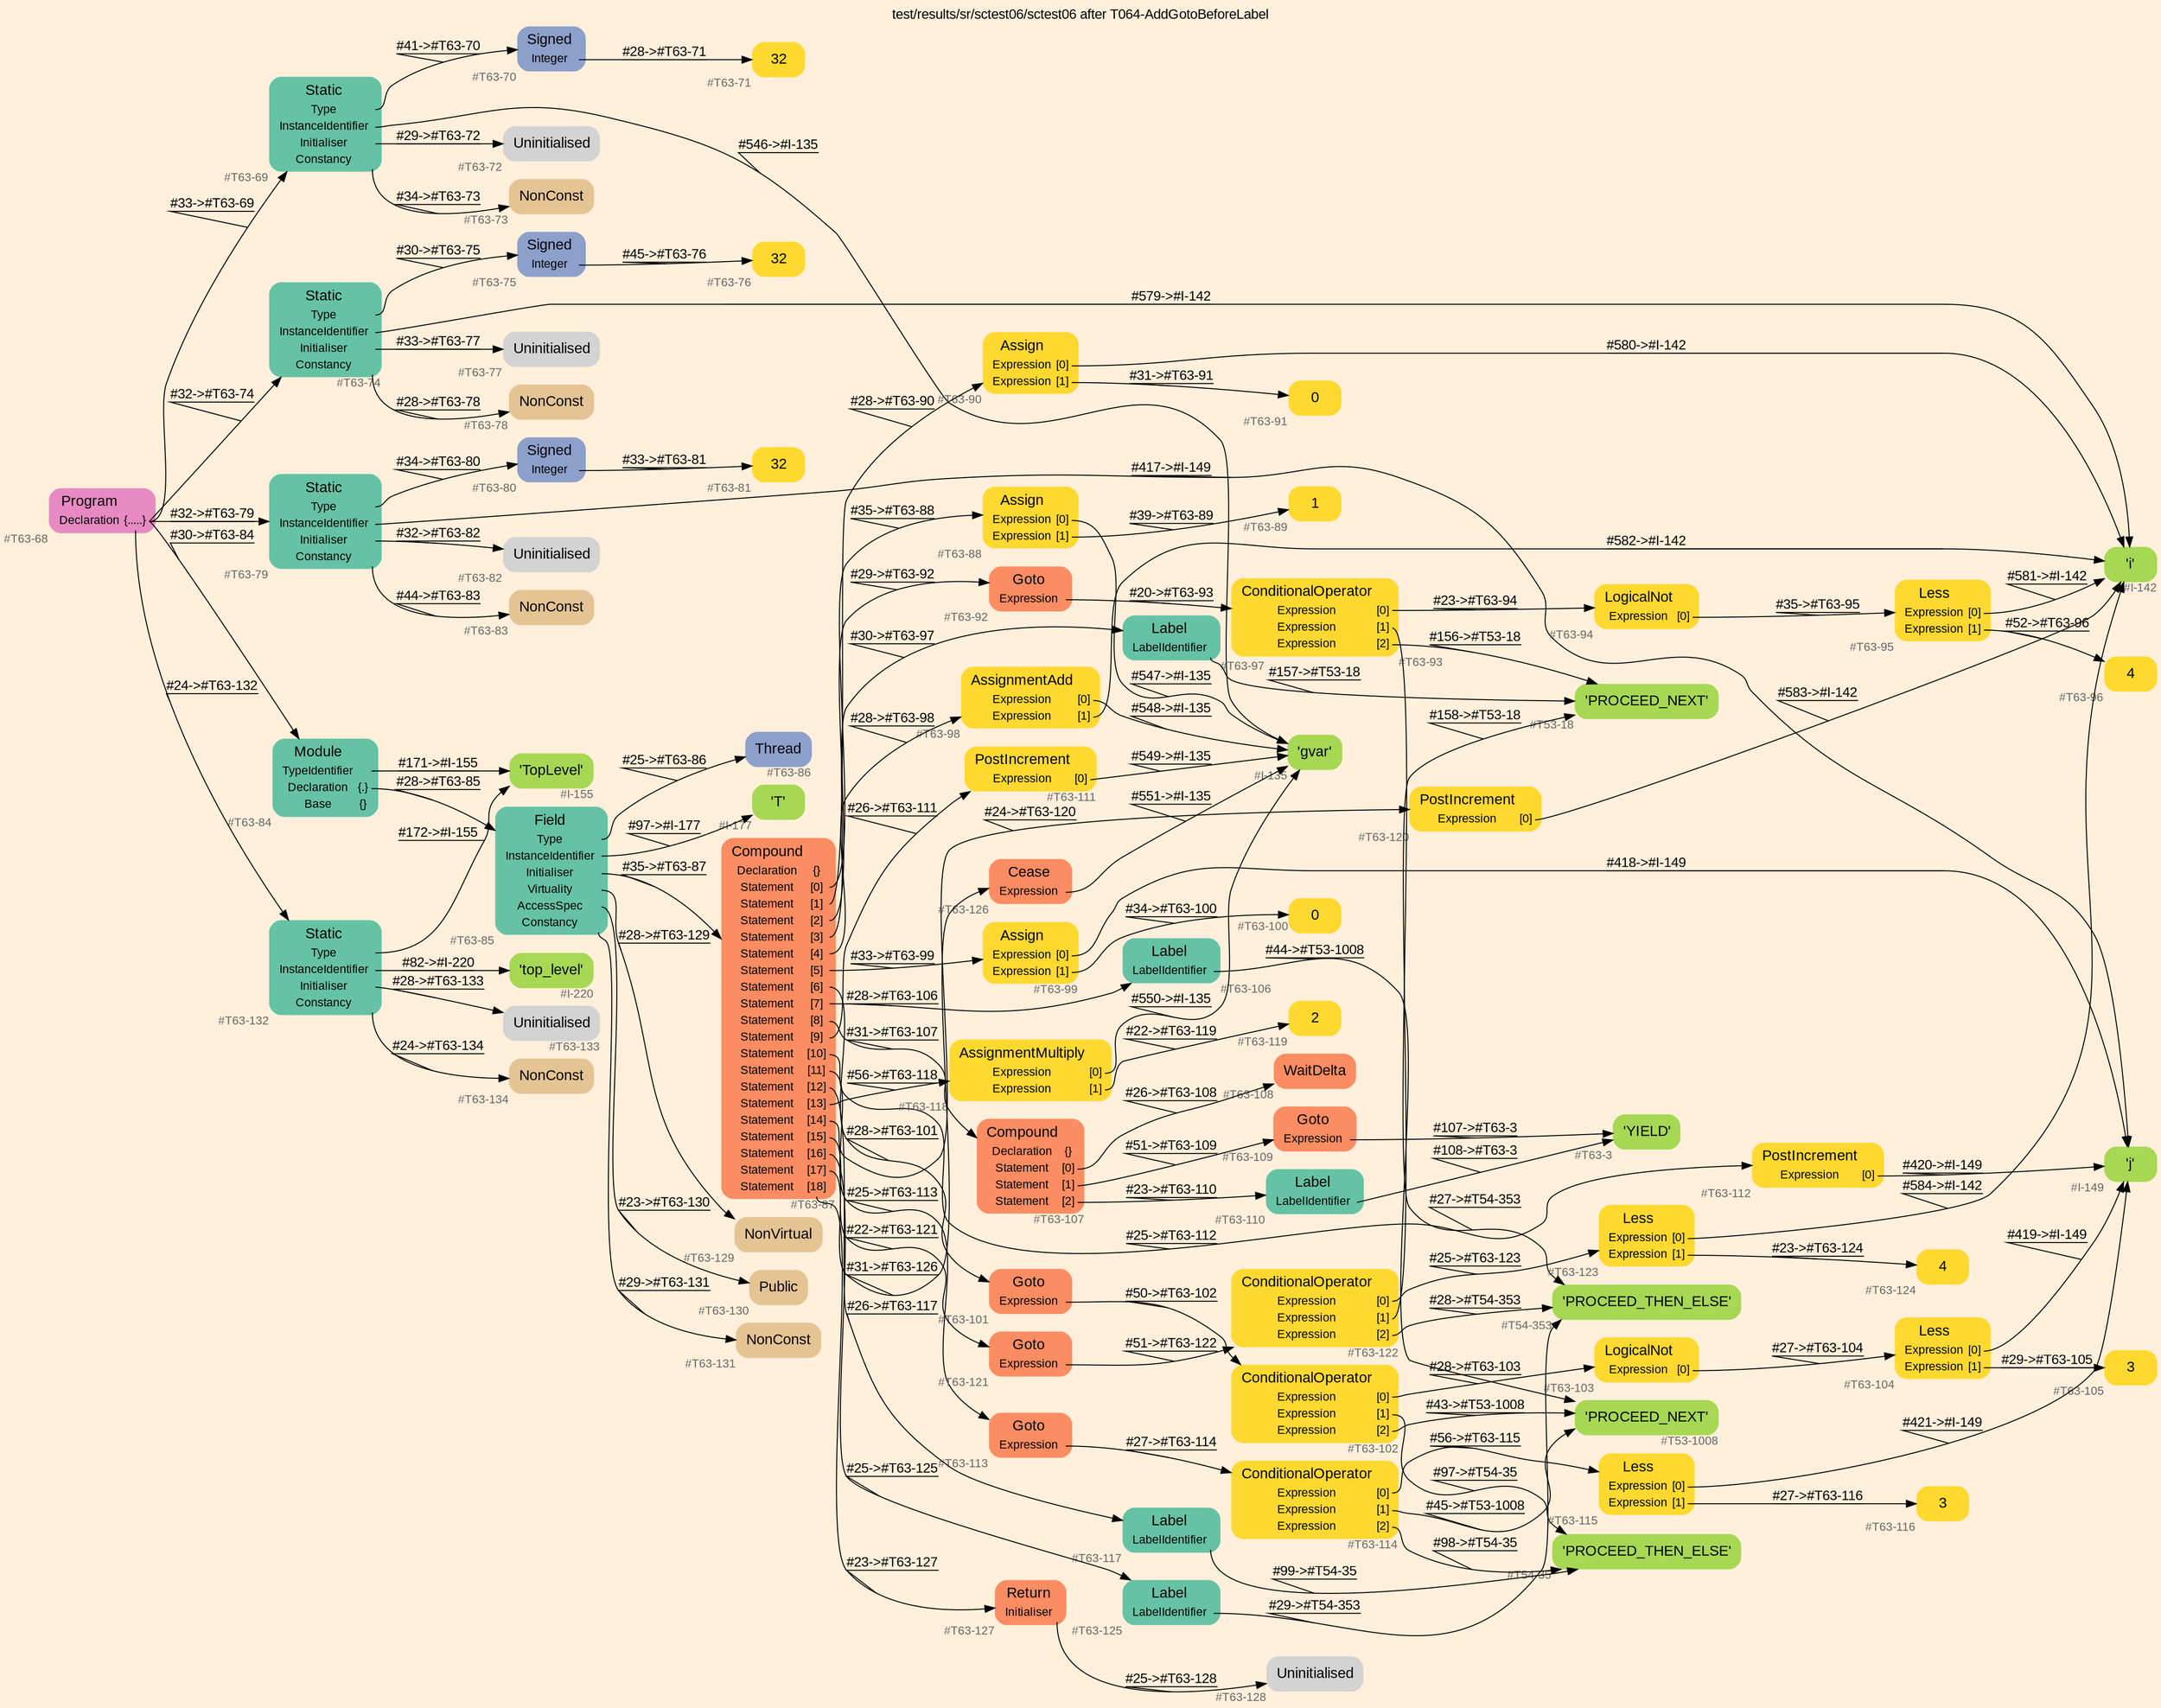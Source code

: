digraph "test/results/sr/sctest06/sctest06 after T064-AddGotoBeforeLabel" {
label = "test/results/sr/sctest06/sctest06 after T064-AddGotoBeforeLabel"
labelloc = t
graph [
    rankdir = "LR"
    ranksep = 0.3
    bgcolor = antiquewhite1
    color = black
    fontcolor = black
    fontname = "Arial"
];
node [
    fontname = "Arial"
];
edge [
    fontname = "Arial"
];

// -------------------- node figure --------------------
// -------- block #T63-68 ----------
"#T63-68" [
    fillcolor = "/set28/4"
    xlabel = "#T63-68"
    fontsize = "12"
    fontcolor = grey40
    shape = "plaintext"
    label = <<TABLE BORDER="0" CELLBORDER="0" CELLSPACING="0">
     <TR><TD><FONT COLOR="black" POINT-SIZE="15">Program</FONT></TD></TR>
     <TR><TD><FONT COLOR="black" POINT-SIZE="12">Declaration</FONT></TD><TD PORT="port0"><FONT COLOR="black" POINT-SIZE="12">{.....}</FONT></TD></TR>
    </TABLE>>
    style = "rounded,filled"
];

// -------- block #T63-69 ----------
"#T63-69" [
    fillcolor = "/set28/1"
    xlabel = "#T63-69"
    fontsize = "12"
    fontcolor = grey40
    shape = "plaintext"
    label = <<TABLE BORDER="0" CELLBORDER="0" CELLSPACING="0">
     <TR><TD><FONT COLOR="black" POINT-SIZE="15">Static</FONT></TD></TR>
     <TR><TD><FONT COLOR="black" POINT-SIZE="12">Type</FONT></TD><TD PORT="port0"></TD></TR>
     <TR><TD><FONT COLOR="black" POINT-SIZE="12">InstanceIdentifier</FONT></TD><TD PORT="port1"></TD></TR>
     <TR><TD><FONT COLOR="black" POINT-SIZE="12">Initialiser</FONT></TD><TD PORT="port2"></TD></TR>
     <TR><TD><FONT COLOR="black" POINT-SIZE="12">Constancy</FONT></TD><TD PORT="port3"></TD></TR>
    </TABLE>>
    style = "rounded,filled"
];

// -------- block #T63-70 ----------
"#T63-70" [
    fillcolor = "/set28/3"
    xlabel = "#T63-70"
    fontsize = "12"
    fontcolor = grey40
    shape = "plaintext"
    label = <<TABLE BORDER="0" CELLBORDER="0" CELLSPACING="0">
     <TR><TD><FONT COLOR="black" POINT-SIZE="15">Signed</FONT></TD></TR>
     <TR><TD><FONT COLOR="black" POINT-SIZE="12">Integer</FONT></TD><TD PORT="port0"></TD></TR>
    </TABLE>>
    style = "rounded,filled"
];

// -------- block #T63-71 ----------
"#T63-71" [
    fillcolor = "/set28/6"
    xlabel = "#T63-71"
    fontsize = "12"
    fontcolor = grey40
    shape = "plaintext"
    label = <<TABLE BORDER="0" CELLBORDER="0" CELLSPACING="0">
     <TR><TD><FONT COLOR="black" POINT-SIZE="15">32</FONT></TD></TR>
    </TABLE>>
    style = "rounded,filled"
];

// -------- block #I-135 ----------
"#I-135" [
    fillcolor = "/set28/5"
    xlabel = "#I-135"
    fontsize = "12"
    fontcolor = grey40
    shape = "plaintext"
    label = <<TABLE BORDER="0" CELLBORDER="0" CELLSPACING="0">
     <TR><TD><FONT COLOR="black" POINT-SIZE="15">'gvar'</FONT></TD></TR>
    </TABLE>>
    style = "rounded,filled"
];

// -------- block #T63-72 ----------
"#T63-72" [
    xlabel = "#T63-72"
    fontsize = "12"
    fontcolor = grey40
    shape = "plaintext"
    label = <<TABLE BORDER="0" CELLBORDER="0" CELLSPACING="0">
     <TR><TD><FONT COLOR="black" POINT-SIZE="15">Uninitialised</FONT></TD></TR>
    </TABLE>>
    style = "rounded,filled"
];

// -------- block #T63-73 ----------
"#T63-73" [
    fillcolor = "/set28/7"
    xlabel = "#T63-73"
    fontsize = "12"
    fontcolor = grey40
    shape = "plaintext"
    label = <<TABLE BORDER="0" CELLBORDER="0" CELLSPACING="0">
     <TR><TD><FONT COLOR="black" POINT-SIZE="15">NonConst</FONT></TD></TR>
    </TABLE>>
    style = "rounded,filled"
];

// -------- block #T63-74 ----------
"#T63-74" [
    fillcolor = "/set28/1"
    xlabel = "#T63-74"
    fontsize = "12"
    fontcolor = grey40
    shape = "plaintext"
    label = <<TABLE BORDER="0" CELLBORDER="0" CELLSPACING="0">
     <TR><TD><FONT COLOR="black" POINT-SIZE="15">Static</FONT></TD></TR>
     <TR><TD><FONT COLOR="black" POINT-SIZE="12">Type</FONT></TD><TD PORT="port0"></TD></TR>
     <TR><TD><FONT COLOR="black" POINT-SIZE="12">InstanceIdentifier</FONT></TD><TD PORT="port1"></TD></TR>
     <TR><TD><FONT COLOR="black" POINT-SIZE="12">Initialiser</FONT></TD><TD PORT="port2"></TD></TR>
     <TR><TD><FONT COLOR="black" POINT-SIZE="12">Constancy</FONT></TD><TD PORT="port3"></TD></TR>
    </TABLE>>
    style = "rounded,filled"
];

// -------- block #T63-75 ----------
"#T63-75" [
    fillcolor = "/set28/3"
    xlabel = "#T63-75"
    fontsize = "12"
    fontcolor = grey40
    shape = "plaintext"
    label = <<TABLE BORDER="0" CELLBORDER="0" CELLSPACING="0">
     <TR><TD><FONT COLOR="black" POINT-SIZE="15">Signed</FONT></TD></TR>
     <TR><TD><FONT COLOR="black" POINT-SIZE="12">Integer</FONT></TD><TD PORT="port0"></TD></TR>
    </TABLE>>
    style = "rounded,filled"
];

// -------- block #T63-76 ----------
"#T63-76" [
    fillcolor = "/set28/6"
    xlabel = "#T63-76"
    fontsize = "12"
    fontcolor = grey40
    shape = "plaintext"
    label = <<TABLE BORDER="0" CELLBORDER="0" CELLSPACING="0">
     <TR><TD><FONT COLOR="black" POINT-SIZE="15">32</FONT></TD></TR>
    </TABLE>>
    style = "rounded,filled"
];

// -------- block #I-142 ----------
"#I-142" [
    fillcolor = "/set28/5"
    xlabel = "#I-142"
    fontsize = "12"
    fontcolor = grey40
    shape = "plaintext"
    label = <<TABLE BORDER="0" CELLBORDER="0" CELLSPACING="0">
     <TR><TD><FONT COLOR="black" POINT-SIZE="15">'i'</FONT></TD></TR>
    </TABLE>>
    style = "rounded,filled"
];

// -------- block #T63-77 ----------
"#T63-77" [
    xlabel = "#T63-77"
    fontsize = "12"
    fontcolor = grey40
    shape = "plaintext"
    label = <<TABLE BORDER="0" CELLBORDER="0" CELLSPACING="0">
     <TR><TD><FONT COLOR="black" POINT-SIZE="15">Uninitialised</FONT></TD></TR>
    </TABLE>>
    style = "rounded,filled"
];

// -------- block #T63-78 ----------
"#T63-78" [
    fillcolor = "/set28/7"
    xlabel = "#T63-78"
    fontsize = "12"
    fontcolor = grey40
    shape = "plaintext"
    label = <<TABLE BORDER="0" CELLBORDER="0" CELLSPACING="0">
     <TR><TD><FONT COLOR="black" POINT-SIZE="15">NonConst</FONT></TD></TR>
    </TABLE>>
    style = "rounded,filled"
];

// -------- block #T63-79 ----------
"#T63-79" [
    fillcolor = "/set28/1"
    xlabel = "#T63-79"
    fontsize = "12"
    fontcolor = grey40
    shape = "plaintext"
    label = <<TABLE BORDER="0" CELLBORDER="0" CELLSPACING="0">
     <TR><TD><FONT COLOR="black" POINT-SIZE="15">Static</FONT></TD></TR>
     <TR><TD><FONT COLOR="black" POINT-SIZE="12">Type</FONT></TD><TD PORT="port0"></TD></TR>
     <TR><TD><FONT COLOR="black" POINT-SIZE="12">InstanceIdentifier</FONT></TD><TD PORT="port1"></TD></TR>
     <TR><TD><FONT COLOR="black" POINT-SIZE="12">Initialiser</FONT></TD><TD PORT="port2"></TD></TR>
     <TR><TD><FONT COLOR="black" POINT-SIZE="12">Constancy</FONT></TD><TD PORT="port3"></TD></TR>
    </TABLE>>
    style = "rounded,filled"
];

// -------- block #T63-80 ----------
"#T63-80" [
    fillcolor = "/set28/3"
    xlabel = "#T63-80"
    fontsize = "12"
    fontcolor = grey40
    shape = "plaintext"
    label = <<TABLE BORDER="0" CELLBORDER="0" CELLSPACING="0">
     <TR><TD><FONT COLOR="black" POINT-SIZE="15">Signed</FONT></TD></TR>
     <TR><TD><FONT COLOR="black" POINT-SIZE="12">Integer</FONT></TD><TD PORT="port0"></TD></TR>
    </TABLE>>
    style = "rounded,filled"
];

// -------- block #T63-81 ----------
"#T63-81" [
    fillcolor = "/set28/6"
    xlabel = "#T63-81"
    fontsize = "12"
    fontcolor = grey40
    shape = "plaintext"
    label = <<TABLE BORDER="0" CELLBORDER="0" CELLSPACING="0">
     <TR><TD><FONT COLOR="black" POINT-SIZE="15">32</FONT></TD></TR>
    </TABLE>>
    style = "rounded,filled"
];

// -------- block #I-149 ----------
"#I-149" [
    fillcolor = "/set28/5"
    xlabel = "#I-149"
    fontsize = "12"
    fontcolor = grey40
    shape = "plaintext"
    label = <<TABLE BORDER="0" CELLBORDER="0" CELLSPACING="0">
     <TR><TD><FONT COLOR="black" POINT-SIZE="15">'j'</FONT></TD></TR>
    </TABLE>>
    style = "rounded,filled"
];

// -------- block #T63-82 ----------
"#T63-82" [
    xlabel = "#T63-82"
    fontsize = "12"
    fontcolor = grey40
    shape = "plaintext"
    label = <<TABLE BORDER="0" CELLBORDER="0" CELLSPACING="0">
     <TR><TD><FONT COLOR="black" POINT-SIZE="15">Uninitialised</FONT></TD></TR>
    </TABLE>>
    style = "rounded,filled"
];

// -------- block #T63-83 ----------
"#T63-83" [
    fillcolor = "/set28/7"
    xlabel = "#T63-83"
    fontsize = "12"
    fontcolor = grey40
    shape = "plaintext"
    label = <<TABLE BORDER="0" CELLBORDER="0" CELLSPACING="0">
     <TR><TD><FONT COLOR="black" POINT-SIZE="15">NonConst</FONT></TD></TR>
    </TABLE>>
    style = "rounded,filled"
];

// -------- block #T63-84 ----------
"#T63-84" [
    fillcolor = "/set28/1"
    xlabel = "#T63-84"
    fontsize = "12"
    fontcolor = grey40
    shape = "plaintext"
    label = <<TABLE BORDER="0" CELLBORDER="0" CELLSPACING="0">
     <TR><TD><FONT COLOR="black" POINT-SIZE="15">Module</FONT></TD></TR>
     <TR><TD><FONT COLOR="black" POINT-SIZE="12">TypeIdentifier</FONT></TD><TD PORT="port0"></TD></TR>
     <TR><TD><FONT COLOR="black" POINT-SIZE="12">Declaration</FONT></TD><TD PORT="port1"><FONT COLOR="black" POINT-SIZE="12">{.}</FONT></TD></TR>
     <TR><TD><FONT COLOR="black" POINT-SIZE="12">Base</FONT></TD><TD PORT="port2"><FONT COLOR="black" POINT-SIZE="12">{}</FONT></TD></TR>
    </TABLE>>
    style = "rounded,filled"
];

// -------- block #I-155 ----------
"#I-155" [
    fillcolor = "/set28/5"
    xlabel = "#I-155"
    fontsize = "12"
    fontcolor = grey40
    shape = "plaintext"
    label = <<TABLE BORDER="0" CELLBORDER="0" CELLSPACING="0">
     <TR><TD><FONT COLOR="black" POINT-SIZE="15">'TopLevel'</FONT></TD></TR>
    </TABLE>>
    style = "rounded,filled"
];

// -------- block #T63-85 ----------
"#T63-85" [
    fillcolor = "/set28/1"
    xlabel = "#T63-85"
    fontsize = "12"
    fontcolor = grey40
    shape = "plaintext"
    label = <<TABLE BORDER="0" CELLBORDER="0" CELLSPACING="0">
     <TR><TD><FONT COLOR="black" POINT-SIZE="15">Field</FONT></TD></TR>
     <TR><TD><FONT COLOR="black" POINT-SIZE="12">Type</FONT></TD><TD PORT="port0"></TD></TR>
     <TR><TD><FONT COLOR="black" POINT-SIZE="12">InstanceIdentifier</FONT></TD><TD PORT="port1"></TD></TR>
     <TR><TD><FONT COLOR="black" POINT-SIZE="12">Initialiser</FONT></TD><TD PORT="port2"></TD></TR>
     <TR><TD><FONT COLOR="black" POINT-SIZE="12">Virtuality</FONT></TD><TD PORT="port3"></TD></TR>
     <TR><TD><FONT COLOR="black" POINT-SIZE="12">AccessSpec</FONT></TD><TD PORT="port4"></TD></TR>
     <TR><TD><FONT COLOR="black" POINT-SIZE="12">Constancy</FONT></TD><TD PORT="port5"></TD></TR>
    </TABLE>>
    style = "rounded,filled"
];

// -------- block #T63-86 ----------
"#T63-86" [
    fillcolor = "/set28/3"
    xlabel = "#T63-86"
    fontsize = "12"
    fontcolor = grey40
    shape = "plaintext"
    label = <<TABLE BORDER="0" CELLBORDER="0" CELLSPACING="0">
     <TR><TD><FONT COLOR="black" POINT-SIZE="15">Thread</FONT></TD></TR>
    </TABLE>>
    style = "rounded,filled"
];

// -------- block #I-177 ----------
"#I-177" [
    fillcolor = "/set28/5"
    xlabel = "#I-177"
    fontsize = "12"
    fontcolor = grey40
    shape = "plaintext"
    label = <<TABLE BORDER="0" CELLBORDER="0" CELLSPACING="0">
     <TR><TD><FONT COLOR="black" POINT-SIZE="15">'T'</FONT></TD></TR>
    </TABLE>>
    style = "rounded,filled"
];

// -------- block #T63-87 ----------
"#T63-87" [
    fillcolor = "/set28/2"
    xlabel = "#T63-87"
    fontsize = "12"
    fontcolor = grey40
    shape = "plaintext"
    label = <<TABLE BORDER="0" CELLBORDER="0" CELLSPACING="0">
     <TR><TD><FONT COLOR="black" POINT-SIZE="15">Compound</FONT></TD></TR>
     <TR><TD><FONT COLOR="black" POINT-SIZE="12">Declaration</FONT></TD><TD PORT="port0"><FONT COLOR="black" POINT-SIZE="12">{}</FONT></TD></TR>
     <TR><TD><FONT COLOR="black" POINT-SIZE="12">Statement</FONT></TD><TD PORT="port1"><FONT COLOR="black" POINT-SIZE="12">[0]</FONT></TD></TR>
     <TR><TD><FONT COLOR="black" POINT-SIZE="12">Statement</FONT></TD><TD PORT="port2"><FONT COLOR="black" POINT-SIZE="12">[1]</FONT></TD></TR>
     <TR><TD><FONT COLOR="black" POINT-SIZE="12">Statement</FONT></TD><TD PORT="port3"><FONT COLOR="black" POINT-SIZE="12">[2]</FONT></TD></TR>
     <TR><TD><FONT COLOR="black" POINT-SIZE="12">Statement</FONT></TD><TD PORT="port4"><FONT COLOR="black" POINT-SIZE="12">[3]</FONT></TD></TR>
     <TR><TD><FONT COLOR="black" POINT-SIZE="12">Statement</FONT></TD><TD PORT="port5"><FONT COLOR="black" POINT-SIZE="12">[4]</FONT></TD></TR>
     <TR><TD><FONT COLOR="black" POINT-SIZE="12">Statement</FONT></TD><TD PORT="port6"><FONT COLOR="black" POINT-SIZE="12">[5]</FONT></TD></TR>
     <TR><TD><FONT COLOR="black" POINT-SIZE="12">Statement</FONT></TD><TD PORT="port7"><FONT COLOR="black" POINT-SIZE="12">[6]</FONT></TD></TR>
     <TR><TD><FONT COLOR="black" POINT-SIZE="12">Statement</FONT></TD><TD PORT="port8"><FONT COLOR="black" POINT-SIZE="12">[7]</FONT></TD></TR>
     <TR><TD><FONT COLOR="black" POINT-SIZE="12">Statement</FONT></TD><TD PORT="port9"><FONT COLOR="black" POINT-SIZE="12">[8]</FONT></TD></TR>
     <TR><TD><FONT COLOR="black" POINT-SIZE="12">Statement</FONT></TD><TD PORT="port10"><FONT COLOR="black" POINT-SIZE="12">[9]</FONT></TD></TR>
     <TR><TD><FONT COLOR="black" POINT-SIZE="12">Statement</FONT></TD><TD PORT="port11"><FONT COLOR="black" POINT-SIZE="12">[10]</FONT></TD></TR>
     <TR><TD><FONT COLOR="black" POINT-SIZE="12">Statement</FONT></TD><TD PORT="port12"><FONT COLOR="black" POINT-SIZE="12">[11]</FONT></TD></TR>
     <TR><TD><FONT COLOR="black" POINT-SIZE="12">Statement</FONT></TD><TD PORT="port13"><FONT COLOR="black" POINT-SIZE="12">[12]</FONT></TD></TR>
     <TR><TD><FONT COLOR="black" POINT-SIZE="12">Statement</FONT></TD><TD PORT="port14"><FONT COLOR="black" POINT-SIZE="12">[13]</FONT></TD></TR>
     <TR><TD><FONT COLOR="black" POINT-SIZE="12">Statement</FONT></TD><TD PORT="port15"><FONT COLOR="black" POINT-SIZE="12">[14]</FONT></TD></TR>
     <TR><TD><FONT COLOR="black" POINT-SIZE="12">Statement</FONT></TD><TD PORT="port16"><FONT COLOR="black" POINT-SIZE="12">[15]</FONT></TD></TR>
     <TR><TD><FONT COLOR="black" POINT-SIZE="12">Statement</FONT></TD><TD PORT="port17"><FONT COLOR="black" POINT-SIZE="12">[16]</FONT></TD></TR>
     <TR><TD><FONT COLOR="black" POINT-SIZE="12">Statement</FONT></TD><TD PORT="port18"><FONT COLOR="black" POINT-SIZE="12">[17]</FONT></TD></TR>
     <TR><TD><FONT COLOR="black" POINT-SIZE="12">Statement</FONT></TD><TD PORT="port19"><FONT COLOR="black" POINT-SIZE="12">[18]</FONT></TD></TR>
    </TABLE>>
    style = "rounded,filled"
];

// -------- block #T63-88 ----------
"#T63-88" [
    fillcolor = "/set28/6"
    xlabel = "#T63-88"
    fontsize = "12"
    fontcolor = grey40
    shape = "plaintext"
    label = <<TABLE BORDER="0" CELLBORDER="0" CELLSPACING="0">
     <TR><TD><FONT COLOR="black" POINT-SIZE="15">Assign</FONT></TD></TR>
     <TR><TD><FONT COLOR="black" POINT-SIZE="12">Expression</FONT></TD><TD PORT="port0"><FONT COLOR="black" POINT-SIZE="12">[0]</FONT></TD></TR>
     <TR><TD><FONT COLOR="black" POINT-SIZE="12">Expression</FONT></TD><TD PORT="port1"><FONT COLOR="black" POINT-SIZE="12">[1]</FONT></TD></TR>
    </TABLE>>
    style = "rounded,filled"
];

// -------- block #T63-89 ----------
"#T63-89" [
    fillcolor = "/set28/6"
    xlabel = "#T63-89"
    fontsize = "12"
    fontcolor = grey40
    shape = "plaintext"
    label = <<TABLE BORDER="0" CELLBORDER="0" CELLSPACING="0">
     <TR><TD><FONT COLOR="black" POINT-SIZE="15">1</FONT></TD></TR>
    </TABLE>>
    style = "rounded,filled"
];

// -------- block #T63-90 ----------
"#T63-90" [
    fillcolor = "/set28/6"
    xlabel = "#T63-90"
    fontsize = "12"
    fontcolor = grey40
    shape = "plaintext"
    label = <<TABLE BORDER="0" CELLBORDER="0" CELLSPACING="0">
     <TR><TD><FONT COLOR="black" POINT-SIZE="15">Assign</FONT></TD></TR>
     <TR><TD><FONT COLOR="black" POINT-SIZE="12">Expression</FONT></TD><TD PORT="port0"><FONT COLOR="black" POINT-SIZE="12">[0]</FONT></TD></TR>
     <TR><TD><FONT COLOR="black" POINT-SIZE="12">Expression</FONT></TD><TD PORT="port1"><FONT COLOR="black" POINT-SIZE="12">[1]</FONT></TD></TR>
    </TABLE>>
    style = "rounded,filled"
];

// -------- block #T63-91 ----------
"#T63-91" [
    fillcolor = "/set28/6"
    xlabel = "#T63-91"
    fontsize = "12"
    fontcolor = grey40
    shape = "plaintext"
    label = <<TABLE BORDER="0" CELLBORDER="0" CELLSPACING="0">
     <TR><TD><FONT COLOR="black" POINT-SIZE="15">0</FONT></TD></TR>
    </TABLE>>
    style = "rounded,filled"
];

// -------- block #T63-92 ----------
"#T63-92" [
    fillcolor = "/set28/2"
    xlabel = "#T63-92"
    fontsize = "12"
    fontcolor = grey40
    shape = "plaintext"
    label = <<TABLE BORDER="0" CELLBORDER="0" CELLSPACING="0">
     <TR><TD><FONT COLOR="black" POINT-SIZE="15">Goto</FONT></TD></TR>
     <TR><TD><FONT COLOR="black" POINT-SIZE="12">Expression</FONT></TD><TD PORT="port0"></TD></TR>
    </TABLE>>
    style = "rounded,filled"
];

// -------- block #T63-93 ----------
"#T63-93" [
    fillcolor = "/set28/6"
    xlabel = "#T63-93"
    fontsize = "12"
    fontcolor = grey40
    shape = "plaintext"
    label = <<TABLE BORDER="0" CELLBORDER="0" CELLSPACING="0">
     <TR><TD><FONT COLOR="black" POINT-SIZE="15">ConditionalOperator</FONT></TD></TR>
     <TR><TD><FONT COLOR="black" POINT-SIZE="12">Expression</FONT></TD><TD PORT="port0"><FONT COLOR="black" POINT-SIZE="12">[0]</FONT></TD></TR>
     <TR><TD><FONT COLOR="black" POINT-SIZE="12">Expression</FONT></TD><TD PORT="port1"><FONT COLOR="black" POINT-SIZE="12">[1]</FONT></TD></TR>
     <TR><TD><FONT COLOR="black" POINT-SIZE="12">Expression</FONT></TD><TD PORT="port2"><FONT COLOR="black" POINT-SIZE="12">[2]</FONT></TD></TR>
    </TABLE>>
    style = "rounded,filled"
];

// -------- block #T63-94 ----------
"#T63-94" [
    fillcolor = "/set28/6"
    xlabel = "#T63-94"
    fontsize = "12"
    fontcolor = grey40
    shape = "plaintext"
    label = <<TABLE BORDER="0" CELLBORDER="0" CELLSPACING="0">
     <TR><TD><FONT COLOR="black" POINT-SIZE="15">LogicalNot</FONT></TD></TR>
     <TR><TD><FONT COLOR="black" POINT-SIZE="12">Expression</FONT></TD><TD PORT="port0"><FONT COLOR="black" POINT-SIZE="12">[0]</FONT></TD></TR>
    </TABLE>>
    style = "rounded,filled"
];

// -------- block #T63-95 ----------
"#T63-95" [
    fillcolor = "/set28/6"
    xlabel = "#T63-95"
    fontsize = "12"
    fontcolor = grey40
    shape = "plaintext"
    label = <<TABLE BORDER="0" CELLBORDER="0" CELLSPACING="0">
     <TR><TD><FONT COLOR="black" POINT-SIZE="15">Less</FONT></TD></TR>
     <TR><TD><FONT COLOR="black" POINT-SIZE="12">Expression</FONT></TD><TD PORT="port0"><FONT COLOR="black" POINT-SIZE="12">[0]</FONT></TD></TR>
     <TR><TD><FONT COLOR="black" POINT-SIZE="12">Expression</FONT></TD><TD PORT="port1"><FONT COLOR="black" POINT-SIZE="12">[1]</FONT></TD></TR>
    </TABLE>>
    style = "rounded,filled"
];

// -------- block #T63-96 ----------
"#T63-96" [
    fillcolor = "/set28/6"
    xlabel = "#T63-96"
    fontsize = "12"
    fontcolor = grey40
    shape = "plaintext"
    label = <<TABLE BORDER="0" CELLBORDER="0" CELLSPACING="0">
     <TR><TD><FONT COLOR="black" POINT-SIZE="15">4</FONT></TD></TR>
    </TABLE>>
    style = "rounded,filled"
];

// -------- block #T54-353 ----------
"#T54-353" [
    fillcolor = "/set28/5"
    xlabel = "#T54-353"
    fontsize = "12"
    fontcolor = grey40
    shape = "plaintext"
    label = <<TABLE BORDER="0" CELLBORDER="0" CELLSPACING="0">
     <TR><TD><FONT COLOR="black" POINT-SIZE="15">'PROCEED_THEN_ELSE'</FONT></TD></TR>
    </TABLE>>
    style = "rounded,filled"
];

// -------- block #T53-18 ----------
"#T53-18" [
    fillcolor = "/set28/5"
    xlabel = "#T53-18"
    fontsize = "12"
    fontcolor = grey40
    shape = "plaintext"
    label = <<TABLE BORDER="0" CELLBORDER="0" CELLSPACING="0">
     <TR><TD><FONT COLOR="black" POINT-SIZE="15">'PROCEED_NEXT'</FONT></TD></TR>
    </TABLE>>
    style = "rounded,filled"
];

// -------- block #T63-97 ----------
"#T63-97" [
    fillcolor = "/set28/1"
    xlabel = "#T63-97"
    fontsize = "12"
    fontcolor = grey40
    shape = "plaintext"
    label = <<TABLE BORDER="0" CELLBORDER="0" CELLSPACING="0">
     <TR><TD><FONT COLOR="black" POINT-SIZE="15">Label</FONT></TD></TR>
     <TR><TD><FONT COLOR="black" POINT-SIZE="12">LabelIdentifier</FONT></TD><TD PORT="port0"></TD></TR>
    </TABLE>>
    style = "rounded,filled"
];

// -------- block #T63-98 ----------
"#T63-98" [
    fillcolor = "/set28/6"
    xlabel = "#T63-98"
    fontsize = "12"
    fontcolor = grey40
    shape = "plaintext"
    label = <<TABLE BORDER="0" CELLBORDER="0" CELLSPACING="0">
     <TR><TD><FONT COLOR="black" POINT-SIZE="15">AssignmentAdd</FONT></TD></TR>
     <TR><TD><FONT COLOR="black" POINT-SIZE="12">Expression</FONT></TD><TD PORT="port0"><FONT COLOR="black" POINT-SIZE="12">[0]</FONT></TD></TR>
     <TR><TD><FONT COLOR="black" POINT-SIZE="12">Expression</FONT></TD><TD PORT="port1"><FONT COLOR="black" POINT-SIZE="12">[1]</FONT></TD></TR>
    </TABLE>>
    style = "rounded,filled"
];

// -------- block #T63-99 ----------
"#T63-99" [
    fillcolor = "/set28/6"
    xlabel = "#T63-99"
    fontsize = "12"
    fontcolor = grey40
    shape = "plaintext"
    label = <<TABLE BORDER="0" CELLBORDER="0" CELLSPACING="0">
     <TR><TD><FONT COLOR="black" POINT-SIZE="15">Assign</FONT></TD></TR>
     <TR><TD><FONT COLOR="black" POINT-SIZE="12">Expression</FONT></TD><TD PORT="port0"><FONT COLOR="black" POINT-SIZE="12">[0]</FONT></TD></TR>
     <TR><TD><FONT COLOR="black" POINT-SIZE="12">Expression</FONT></TD><TD PORT="port1"><FONT COLOR="black" POINT-SIZE="12">[1]</FONT></TD></TR>
    </TABLE>>
    style = "rounded,filled"
];

// -------- block #T63-100 ----------
"#T63-100" [
    fillcolor = "/set28/6"
    xlabel = "#T63-100"
    fontsize = "12"
    fontcolor = grey40
    shape = "plaintext"
    label = <<TABLE BORDER="0" CELLBORDER="0" CELLSPACING="0">
     <TR><TD><FONT COLOR="black" POINT-SIZE="15">0</FONT></TD></TR>
    </TABLE>>
    style = "rounded,filled"
];

// -------- block #T63-101 ----------
"#T63-101" [
    fillcolor = "/set28/2"
    xlabel = "#T63-101"
    fontsize = "12"
    fontcolor = grey40
    shape = "plaintext"
    label = <<TABLE BORDER="0" CELLBORDER="0" CELLSPACING="0">
     <TR><TD><FONT COLOR="black" POINT-SIZE="15">Goto</FONT></TD></TR>
     <TR><TD><FONT COLOR="black" POINT-SIZE="12">Expression</FONT></TD><TD PORT="port0"></TD></TR>
    </TABLE>>
    style = "rounded,filled"
];

// -------- block #T63-102 ----------
"#T63-102" [
    fillcolor = "/set28/6"
    xlabel = "#T63-102"
    fontsize = "12"
    fontcolor = grey40
    shape = "plaintext"
    label = <<TABLE BORDER="0" CELLBORDER="0" CELLSPACING="0">
     <TR><TD><FONT COLOR="black" POINT-SIZE="15">ConditionalOperator</FONT></TD></TR>
     <TR><TD><FONT COLOR="black" POINT-SIZE="12">Expression</FONT></TD><TD PORT="port0"><FONT COLOR="black" POINT-SIZE="12">[0]</FONT></TD></TR>
     <TR><TD><FONT COLOR="black" POINT-SIZE="12">Expression</FONT></TD><TD PORT="port1"><FONT COLOR="black" POINT-SIZE="12">[1]</FONT></TD></TR>
     <TR><TD><FONT COLOR="black" POINT-SIZE="12">Expression</FONT></TD><TD PORT="port2"><FONT COLOR="black" POINT-SIZE="12">[2]</FONT></TD></TR>
    </TABLE>>
    style = "rounded,filled"
];

// -------- block #T63-103 ----------
"#T63-103" [
    fillcolor = "/set28/6"
    xlabel = "#T63-103"
    fontsize = "12"
    fontcolor = grey40
    shape = "plaintext"
    label = <<TABLE BORDER="0" CELLBORDER="0" CELLSPACING="0">
     <TR><TD><FONT COLOR="black" POINT-SIZE="15">LogicalNot</FONT></TD></TR>
     <TR><TD><FONT COLOR="black" POINT-SIZE="12">Expression</FONT></TD><TD PORT="port0"><FONT COLOR="black" POINT-SIZE="12">[0]</FONT></TD></TR>
    </TABLE>>
    style = "rounded,filled"
];

// -------- block #T63-104 ----------
"#T63-104" [
    fillcolor = "/set28/6"
    xlabel = "#T63-104"
    fontsize = "12"
    fontcolor = grey40
    shape = "plaintext"
    label = <<TABLE BORDER="0" CELLBORDER="0" CELLSPACING="0">
     <TR><TD><FONT COLOR="black" POINT-SIZE="15">Less</FONT></TD></TR>
     <TR><TD><FONT COLOR="black" POINT-SIZE="12">Expression</FONT></TD><TD PORT="port0"><FONT COLOR="black" POINT-SIZE="12">[0]</FONT></TD></TR>
     <TR><TD><FONT COLOR="black" POINT-SIZE="12">Expression</FONT></TD><TD PORT="port1"><FONT COLOR="black" POINT-SIZE="12">[1]</FONT></TD></TR>
    </TABLE>>
    style = "rounded,filled"
];

// -------- block #T63-105 ----------
"#T63-105" [
    fillcolor = "/set28/6"
    xlabel = "#T63-105"
    fontsize = "12"
    fontcolor = grey40
    shape = "plaintext"
    label = <<TABLE BORDER="0" CELLBORDER="0" CELLSPACING="0">
     <TR><TD><FONT COLOR="black" POINT-SIZE="15">3</FONT></TD></TR>
    </TABLE>>
    style = "rounded,filled"
];

// -------- block #T54-35 ----------
"#T54-35" [
    fillcolor = "/set28/5"
    xlabel = "#T54-35"
    fontsize = "12"
    fontcolor = grey40
    shape = "plaintext"
    label = <<TABLE BORDER="0" CELLBORDER="0" CELLSPACING="0">
     <TR><TD><FONT COLOR="black" POINT-SIZE="15">'PROCEED_THEN_ELSE'</FONT></TD></TR>
    </TABLE>>
    style = "rounded,filled"
];

// -------- block #T53-1008 ----------
"#T53-1008" [
    fillcolor = "/set28/5"
    xlabel = "#T53-1008"
    fontsize = "12"
    fontcolor = grey40
    shape = "plaintext"
    label = <<TABLE BORDER="0" CELLBORDER="0" CELLSPACING="0">
     <TR><TD><FONT COLOR="black" POINT-SIZE="15">'PROCEED_NEXT'</FONT></TD></TR>
    </TABLE>>
    style = "rounded,filled"
];

// -------- block #T63-106 ----------
"#T63-106" [
    fillcolor = "/set28/1"
    xlabel = "#T63-106"
    fontsize = "12"
    fontcolor = grey40
    shape = "plaintext"
    label = <<TABLE BORDER="0" CELLBORDER="0" CELLSPACING="0">
     <TR><TD><FONT COLOR="black" POINT-SIZE="15">Label</FONT></TD></TR>
     <TR><TD><FONT COLOR="black" POINT-SIZE="12">LabelIdentifier</FONT></TD><TD PORT="port0"></TD></TR>
    </TABLE>>
    style = "rounded,filled"
];

// -------- block #T63-107 ----------
"#T63-107" [
    fillcolor = "/set28/2"
    xlabel = "#T63-107"
    fontsize = "12"
    fontcolor = grey40
    shape = "plaintext"
    label = <<TABLE BORDER="0" CELLBORDER="0" CELLSPACING="0">
     <TR><TD><FONT COLOR="black" POINT-SIZE="15">Compound</FONT></TD></TR>
     <TR><TD><FONT COLOR="black" POINT-SIZE="12">Declaration</FONT></TD><TD PORT="port0"><FONT COLOR="black" POINT-SIZE="12">{}</FONT></TD></TR>
     <TR><TD><FONT COLOR="black" POINT-SIZE="12">Statement</FONT></TD><TD PORT="port1"><FONT COLOR="black" POINT-SIZE="12">[0]</FONT></TD></TR>
     <TR><TD><FONT COLOR="black" POINT-SIZE="12">Statement</FONT></TD><TD PORT="port2"><FONT COLOR="black" POINT-SIZE="12">[1]</FONT></TD></TR>
     <TR><TD><FONT COLOR="black" POINT-SIZE="12">Statement</FONT></TD><TD PORT="port3"><FONT COLOR="black" POINT-SIZE="12">[2]</FONT></TD></TR>
    </TABLE>>
    style = "rounded,filled"
];

// -------- block #T63-108 ----------
"#T63-108" [
    fillcolor = "/set28/2"
    xlabel = "#T63-108"
    fontsize = "12"
    fontcolor = grey40
    shape = "plaintext"
    label = <<TABLE BORDER="0" CELLBORDER="0" CELLSPACING="0">
     <TR><TD><FONT COLOR="black" POINT-SIZE="15">WaitDelta</FONT></TD></TR>
    </TABLE>>
    style = "rounded,filled"
];

// -------- block #T63-109 ----------
"#T63-109" [
    fillcolor = "/set28/2"
    xlabel = "#T63-109"
    fontsize = "12"
    fontcolor = grey40
    shape = "plaintext"
    label = <<TABLE BORDER="0" CELLBORDER="0" CELLSPACING="0">
     <TR><TD><FONT COLOR="black" POINT-SIZE="15">Goto</FONT></TD></TR>
     <TR><TD><FONT COLOR="black" POINT-SIZE="12">Expression</FONT></TD><TD PORT="port0"></TD></TR>
    </TABLE>>
    style = "rounded,filled"
];

// -------- block #T63-3 ----------
"#T63-3" [
    fillcolor = "/set28/5"
    xlabel = "#T63-3"
    fontsize = "12"
    fontcolor = grey40
    shape = "plaintext"
    label = <<TABLE BORDER="0" CELLBORDER="0" CELLSPACING="0">
     <TR><TD><FONT COLOR="black" POINT-SIZE="15">'YIELD'</FONT></TD></TR>
    </TABLE>>
    style = "rounded,filled"
];

// -------- block #T63-110 ----------
"#T63-110" [
    fillcolor = "/set28/1"
    xlabel = "#T63-110"
    fontsize = "12"
    fontcolor = grey40
    shape = "plaintext"
    label = <<TABLE BORDER="0" CELLBORDER="0" CELLSPACING="0">
     <TR><TD><FONT COLOR="black" POINT-SIZE="15">Label</FONT></TD></TR>
     <TR><TD><FONT COLOR="black" POINT-SIZE="12">LabelIdentifier</FONT></TD><TD PORT="port0"></TD></TR>
    </TABLE>>
    style = "rounded,filled"
];

// -------- block #T63-111 ----------
"#T63-111" [
    fillcolor = "/set28/6"
    xlabel = "#T63-111"
    fontsize = "12"
    fontcolor = grey40
    shape = "plaintext"
    label = <<TABLE BORDER="0" CELLBORDER="0" CELLSPACING="0">
     <TR><TD><FONT COLOR="black" POINT-SIZE="15">PostIncrement</FONT></TD></TR>
     <TR><TD><FONT COLOR="black" POINT-SIZE="12">Expression</FONT></TD><TD PORT="port0"><FONT COLOR="black" POINT-SIZE="12">[0]</FONT></TD></TR>
    </TABLE>>
    style = "rounded,filled"
];

// -------- block #T63-112 ----------
"#T63-112" [
    fillcolor = "/set28/6"
    xlabel = "#T63-112"
    fontsize = "12"
    fontcolor = grey40
    shape = "plaintext"
    label = <<TABLE BORDER="0" CELLBORDER="0" CELLSPACING="0">
     <TR><TD><FONT COLOR="black" POINT-SIZE="15">PostIncrement</FONT></TD></TR>
     <TR><TD><FONT COLOR="black" POINT-SIZE="12">Expression</FONT></TD><TD PORT="port0"><FONT COLOR="black" POINT-SIZE="12">[0]</FONT></TD></TR>
    </TABLE>>
    style = "rounded,filled"
];

// -------- block #T63-113 ----------
"#T63-113" [
    fillcolor = "/set28/2"
    xlabel = "#T63-113"
    fontsize = "12"
    fontcolor = grey40
    shape = "plaintext"
    label = <<TABLE BORDER="0" CELLBORDER="0" CELLSPACING="0">
     <TR><TD><FONT COLOR="black" POINT-SIZE="15">Goto</FONT></TD></TR>
     <TR><TD><FONT COLOR="black" POINT-SIZE="12">Expression</FONT></TD><TD PORT="port0"></TD></TR>
    </TABLE>>
    style = "rounded,filled"
];

// -------- block #T63-114 ----------
"#T63-114" [
    fillcolor = "/set28/6"
    xlabel = "#T63-114"
    fontsize = "12"
    fontcolor = grey40
    shape = "plaintext"
    label = <<TABLE BORDER="0" CELLBORDER="0" CELLSPACING="0">
     <TR><TD><FONT COLOR="black" POINT-SIZE="15">ConditionalOperator</FONT></TD></TR>
     <TR><TD><FONT COLOR="black" POINT-SIZE="12">Expression</FONT></TD><TD PORT="port0"><FONT COLOR="black" POINT-SIZE="12">[0]</FONT></TD></TR>
     <TR><TD><FONT COLOR="black" POINT-SIZE="12">Expression</FONT></TD><TD PORT="port1"><FONT COLOR="black" POINT-SIZE="12">[1]</FONT></TD></TR>
     <TR><TD><FONT COLOR="black" POINT-SIZE="12">Expression</FONT></TD><TD PORT="port2"><FONT COLOR="black" POINT-SIZE="12">[2]</FONT></TD></TR>
    </TABLE>>
    style = "rounded,filled"
];

// -------- block #T63-115 ----------
"#T63-115" [
    fillcolor = "/set28/6"
    xlabel = "#T63-115"
    fontsize = "12"
    fontcolor = grey40
    shape = "plaintext"
    label = <<TABLE BORDER="0" CELLBORDER="0" CELLSPACING="0">
     <TR><TD><FONT COLOR="black" POINT-SIZE="15">Less</FONT></TD></TR>
     <TR><TD><FONT COLOR="black" POINT-SIZE="12">Expression</FONT></TD><TD PORT="port0"><FONT COLOR="black" POINT-SIZE="12">[0]</FONT></TD></TR>
     <TR><TD><FONT COLOR="black" POINT-SIZE="12">Expression</FONT></TD><TD PORT="port1"><FONT COLOR="black" POINT-SIZE="12">[1]</FONT></TD></TR>
    </TABLE>>
    style = "rounded,filled"
];

// -------- block #T63-116 ----------
"#T63-116" [
    fillcolor = "/set28/6"
    xlabel = "#T63-116"
    fontsize = "12"
    fontcolor = grey40
    shape = "plaintext"
    label = <<TABLE BORDER="0" CELLBORDER="0" CELLSPACING="0">
     <TR><TD><FONT COLOR="black" POINT-SIZE="15">3</FONT></TD></TR>
    </TABLE>>
    style = "rounded,filled"
];

// -------- block #T63-117 ----------
"#T63-117" [
    fillcolor = "/set28/1"
    xlabel = "#T63-117"
    fontsize = "12"
    fontcolor = grey40
    shape = "plaintext"
    label = <<TABLE BORDER="0" CELLBORDER="0" CELLSPACING="0">
     <TR><TD><FONT COLOR="black" POINT-SIZE="15">Label</FONT></TD></TR>
     <TR><TD><FONT COLOR="black" POINT-SIZE="12">LabelIdentifier</FONT></TD><TD PORT="port0"></TD></TR>
    </TABLE>>
    style = "rounded,filled"
];

// -------- block #T63-118 ----------
"#T63-118" [
    fillcolor = "/set28/6"
    xlabel = "#T63-118"
    fontsize = "12"
    fontcolor = grey40
    shape = "plaintext"
    label = <<TABLE BORDER="0" CELLBORDER="0" CELLSPACING="0">
     <TR><TD><FONT COLOR="black" POINT-SIZE="15">AssignmentMultiply</FONT></TD></TR>
     <TR><TD><FONT COLOR="black" POINT-SIZE="12">Expression</FONT></TD><TD PORT="port0"><FONT COLOR="black" POINT-SIZE="12">[0]</FONT></TD></TR>
     <TR><TD><FONT COLOR="black" POINT-SIZE="12">Expression</FONT></TD><TD PORT="port1"><FONT COLOR="black" POINT-SIZE="12">[1]</FONT></TD></TR>
    </TABLE>>
    style = "rounded,filled"
];

// -------- block #T63-119 ----------
"#T63-119" [
    fillcolor = "/set28/6"
    xlabel = "#T63-119"
    fontsize = "12"
    fontcolor = grey40
    shape = "plaintext"
    label = <<TABLE BORDER="0" CELLBORDER="0" CELLSPACING="0">
     <TR><TD><FONT COLOR="black" POINT-SIZE="15">2</FONT></TD></TR>
    </TABLE>>
    style = "rounded,filled"
];

// -------- block #T63-120 ----------
"#T63-120" [
    fillcolor = "/set28/6"
    xlabel = "#T63-120"
    fontsize = "12"
    fontcolor = grey40
    shape = "plaintext"
    label = <<TABLE BORDER="0" CELLBORDER="0" CELLSPACING="0">
     <TR><TD><FONT COLOR="black" POINT-SIZE="15">PostIncrement</FONT></TD></TR>
     <TR><TD><FONT COLOR="black" POINT-SIZE="12">Expression</FONT></TD><TD PORT="port0"><FONT COLOR="black" POINT-SIZE="12">[0]</FONT></TD></TR>
    </TABLE>>
    style = "rounded,filled"
];

// -------- block #T63-121 ----------
"#T63-121" [
    fillcolor = "/set28/2"
    xlabel = "#T63-121"
    fontsize = "12"
    fontcolor = grey40
    shape = "plaintext"
    label = <<TABLE BORDER="0" CELLBORDER="0" CELLSPACING="0">
     <TR><TD><FONT COLOR="black" POINT-SIZE="15">Goto</FONT></TD></TR>
     <TR><TD><FONT COLOR="black" POINT-SIZE="12">Expression</FONT></TD><TD PORT="port0"></TD></TR>
    </TABLE>>
    style = "rounded,filled"
];

// -------- block #T63-122 ----------
"#T63-122" [
    fillcolor = "/set28/6"
    xlabel = "#T63-122"
    fontsize = "12"
    fontcolor = grey40
    shape = "plaintext"
    label = <<TABLE BORDER="0" CELLBORDER="0" CELLSPACING="0">
     <TR><TD><FONT COLOR="black" POINT-SIZE="15">ConditionalOperator</FONT></TD></TR>
     <TR><TD><FONT COLOR="black" POINT-SIZE="12">Expression</FONT></TD><TD PORT="port0"><FONT COLOR="black" POINT-SIZE="12">[0]</FONT></TD></TR>
     <TR><TD><FONT COLOR="black" POINT-SIZE="12">Expression</FONT></TD><TD PORT="port1"><FONT COLOR="black" POINT-SIZE="12">[1]</FONT></TD></TR>
     <TR><TD><FONT COLOR="black" POINT-SIZE="12">Expression</FONT></TD><TD PORT="port2"><FONT COLOR="black" POINT-SIZE="12">[2]</FONT></TD></TR>
    </TABLE>>
    style = "rounded,filled"
];

// -------- block #T63-123 ----------
"#T63-123" [
    fillcolor = "/set28/6"
    xlabel = "#T63-123"
    fontsize = "12"
    fontcolor = grey40
    shape = "plaintext"
    label = <<TABLE BORDER="0" CELLBORDER="0" CELLSPACING="0">
     <TR><TD><FONT COLOR="black" POINT-SIZE="15">Less</FONT></TD></TR>
     <TR><TD><FONT COLOR="black" POINT-SIZE="12">Expression</FONT></TD><TD PORT="port0"><FONT COLOR="black" POINT-SIZE="12">[0]</FONT></TD></TR>
     <TR><TD><FONT COLOR="black" POINT-SIZE="12">Expression</FONT></TD><TD PORT="port1"><FONT COLOR="black" POINT-SIZE="12">[1]</FONT></TD></TR>
    </TABLE>>
    style = "rounded,filled"
];

// -------- block #T63-124 ----------
"#T63-124" [
    fillcolor = "/set28/6"
    xlabel = "#T63-124"
    fontsize = "12"
    fontcolor = grey40
    shape = "plaintext"
    label = <<TABLE BORDER="0" CELLBORDER="0" CELLSPACING="0">
     <TR><TD><FONT COLOR="black" POINT-SIZE="15">4</FONT></TD></TR>
    </TABLE>>
    style = "rounded,filled"
];

// -------- block #T63-125 ----------
"#T63-125" [
    fillcolor = "/set28/1"
    xlabel = "#T63-125"
    fontsize = "12"
    fontcolor = grey40
    shape = "plaintext"
    label = <<TABLE BORDER="0" CELLBORDER="0" CELLSPACING="0">
     <TR><TD><FONT COLOR="black" POINT-SIZE="15">Label</FONT></TD></TR>
     <TR><TD><FONT COLOR="black" POINT-SIZE="12">LabelIdentifier</FONT></TD><TD PORT="port0"></TD></TR>
    </TABLE>>
    style = "rounded,filled"
];

// -------- block #T63-126 ----------
"#T63-126" [
    fillcolor = "/set28/2"
    xlabel = "#T63-126"
    fontsize = "12"
    fontcolor = grey40
    shape = "plaintext"
    label = <<TABLE BORDER="0" CELLBORDER="0" CELLSPACING="0">
     <TR><TD><FONT COLOR="black" POINT-SIZE="15">Cease</FONT></TD></TR>
     <TR><TD><FONT COLOR="black" POINT-SIZE="12">Expression</FONT></TD><TD PORT="port0"></TD></TR>
    </TABLE>>
    style = "rounded,filled"
];

// -------- block #T63-127 ----------
"#T63-127" [
    fillcolor = "/set28/2"
    xlabel = "#T63-127"
    fontsize = "12"
    fontcolor = grey40
    shape = "plaintext"
    label = <<TABLE BORDER="0" CELLBORDER="0" CELLSPACING="0">
     <TR><TD><FONT COLOR="black" POINT-SIZE="15">Return</FONT></TD></TR>
     <TR><TD><FONT COLOR="black" POINT-SIZE="12">Initialiser</FONT></TD><TD PORT="port0"></TD></TR>
    </TABLE>>
    style = "rounded,filled"
];

// -------- block #T63-128 ----------
"#T63-128" [
    xlabel = "#T63-128"
    fontsize = "12"
    fontcolor = grey40
    shape = "plaintext"
    label = <<TABLE BORDER="0" CELLBORDER="0" CELLSPACING="0">
     <TR><TD><FONT COLOR="black" POINT-SIZE="15">Uninitialised</FONT></TD></TR>
    </TABLE>>
    style = "rounded,filled"
];

// -------- block #T63-129 ----------
"#T63-129" [
    fillcolor = "/set28/7"
    xlabel = "#T63-129"
    fontsize = "12"
    fontcolor = grey40
    shape = "plaintext"
    label = <<TABLE BORDER="0" CELLBORDER="0" CELLSPACING="0">
     <TR><TD><FONT COLOR="black" POINT-SIZE="15">NonVirtual</FONT></TD></TR>
    </TABLE>>
    style = "rounded,filled"
];

// -------- block #T63-130 ----------
"#T63-130" [
    fillcolor = "/set28/7"
    xlabel = "#T63-130"
    fontsize = "12"
    fontcolor = grey40
    shape = "plaintext"
    label = <<TABLE BORDER="0" CELLBORDER="0" CELLSPACING="0">
     <TR><TD><FONT COLOR="black" POINT-SIZE="15">Public</FONT></TD></TR>
    </TABLE>>
    style = "rounded,filled"
];

// -------- block #T63-131 ----------
"#T63-131" [
    fillcolor = "/set28/7"
    xlabel = "#T63-131"
    fontsize = "12"
    fontcolor = grey40
    shape = "plaintext"
    label = <<TABLE BORDER="0" CELLBORDER="0" CELLSPACING="0">
     <TR><TD><FONT COLOR="black" POINT-SIZE="15">NonConst</FONT></TD></TR>
    </TABLE>>
    style = "rounded,filled"
];

// -------- block #T63-132 ----------
"#T63-132" [
    fillcolor = "/set28/1"
    xlabel = "#T63-132"
    fontsize = "12"
    fontcolor = grey40
    shape = "plaintext"
    label = <<TABLE BORDER="0" CELLBORDER="0" CELLSPACING="0">
     <TR><TD><FONT COLOR="black" POINT-SIZE="15">Static</FONT></TD></TR>
     <TR><TD><FONT COLOR="black" POINT-SIZE="12">Type</FONT></TD><TD PORT="port0"></TD></TR>
     <TR><TD><FONT COLOR="black" POINT-SIZE="12">InstanceIdentifier</FONT></TD><TD PORT="port1"></TD></TR>
     <TR><TD><FONT COLOR="black" POINT-SIZE="12">Initialiser</FONT></TD><TD PORT="port2"></TD></TR>
     <TR><TD><FONT COLOR="black" POINT-SIZE="12">Constancy</FONT></TD><TD PORT="port3"></TD></TR>
    </TABLE>>
    style = "rounded,filled"
];

// -------- block #I-220 ----------
"#I-220" [
    fillcolor = "/set28/5"
    xlabel = "#I-220"
    fontsize = "12"
    fontcolor = grey40
    shape = "plaintext"
    label = <<TABLE BORDER="0" CELLBORDER="0" CELLSPACING="0">
     <TR><TD><FONT COLOR="black" POINT-SIZE="15">'top_level'</FONT></TD></TR>
    </TABLE>>
    style = "rounded,filled"
];

// -------- block #T63-133 ----------
"#T63-133" [
    xlabel = "#T63-133"
    fontsize = "12"
    fontcolor = grey40
    shape = "plaintext"
    label = <<TABLE BORDER="0" CELLBORDER="0" CELLSPACING="0">
     <TR><TD><FONT COLOR="black" POINT-SIZE="15">Uninitialised</FONT></TD></TR>
    </TABLE>>
    style = "rounded,filled"
];

// -------- block #T63-134 ----------
"#T63-134" [
    fillcolor = "/set28/7"
    xlabel = "#T63-134"
    fontsize = "12"
    fontcolor = grey40
    shape = "plaintext"
    label = <<TABLE BORDER="0" CELLBORDER="0" CELLSPACING="0">
     <TR><TD><FONT COLOR="black" POINT-SIZE="15">NonConst</FONT></TD></TR>
    </TABLE>>
    style = "rounded,filled"
];

"#T63-68":port0 -> "#T63-69" [
    label = "#33-&gt;#T63-69"
    decorate = true
    color = black
    fontcolor = black
];

"#T63-68":port0 -> "#T63-74" [
    label = "#32-&gt;#T63-74"
    decorate = true
    color = black
    fontcolor = black
];

"#T63-68":port0 -> "#T63-79" [
    label = "#32-&gt;#T63-79"
    decorate = true
    color = black
    fontcolor = black
];

"#T63-68":port0 -> "#T63-84" [
    label = "#30-&gt;#T63-84"
    decorate = true
    color = black
    fontcolor = black
];

"#T63-68":port0 -> "#T63-132" [
    label = "#24-&gt;#T63-132"
    decorate = true
    color = black
    fontcolor = black
];

"#T63-69":port0 -> "#T63-70" [
    label = "#41-&gt;#T63-70"
    decorate = true
    color = black
    fontcolor = black
];

"#T63-69":port1 -> "#I-135" [
    label = "#546-&gt;#I-135"
    decorate = true
    color = black
    fontcolor = black
];

"#T63-69":port2 -> "#T63-72" [
    label = "#29-&gt;#T63-72"
    decorate = true
    color = black
    fontcolor = black
];

"#T63-69":port3 -> "#T63-73" [
    label = "#34-&gt;#T63-73"
    decorate = true
    color = black
    fontcolor = black
];

"#T63-70":port0 -> "#T63-71" [
    label = "#28-&gt;#T63-71"
    decorate = true
    color = black
    fontcolor = black
];

"#T63-74":port0 -> "#T63-75" [
    label = "#30-&gt;#T63-75"
    decorate = true
    color = black
    fontcolor = black
];

"#T63-74":port1 -> "#I-142" [
    label = "#579-&gt;#I-142"
    decorate = true
    color = black
    fontcolor = black
];

"#T63-74":port2 -> "#T63-77" [
    label = "#33-&gt;#T63-77"
    decorate = true
    color = black
    fontcolor = black
];

"#T63-74":port3 -> "#T63-78" [
    label = "#28-&gt;#T63-78"
    decorate = true
    color = black
    fontcolor = black
];

"#T63-75":port0 -> "#T63-76" [
    label = "#45-&gt;#T63-76"
    decorate = true
    color = black
    fontcolor = black
];

"#T63-79":port0 -> "#T63-80" [
    label = "#34-&gt;#T63-80"
    decorate = true
    color = black
    fontcolor = black
];

"#T63-79":port1 -> "#I-149" [
    label = "#417-&gt;#I-149"
    decorate = true
    color = black
    fontcolor = black
];

"#T63-79":port2 -> "#T63-82" [
    label = "#32-&gt;#T63-82"
    decorate = true
    color = black
    fontcolor = black
];

"#T63-79":port3 -> "#T63-83" [
    label = "#44-&gt;#T63-83"
    decorate = true
    color = black
    fontcolor = black
];

"#T63-80":port0 -> "#T63-81" [
    label = "#33-&gt;#T63-81"
    decorate = true
    color = black
    fontcolor = black
];

"#T63-84":port0 -> "#I-155" [
    label = "#171-&gt;#I-155"
    decorate = true
    color = black
    fontcolor = black
];

"#T63-84":port1 -> "#T63-85" [
    label = "#28-&gt;#T63-85"
    decorate = true
    color = black
    fontcolor = black
];

"#T63-85":port0 -> "#T63-86" [
    label = "#25-&gt;#T63-86"
    decorate = true
    color = black
    fontcolor = black
];

"#T63-85":port1 -> "#I-177" [
    label = "#97-&gt;#I-177"
    decorate = true
    color = black
    fontcolor = black
];

"#T63-85":port2 -> "#T63-87" [
    label = "#35-&gt;#T63-87"
    decorate = true
    color = black
    fontcolor = black
];

"#T63-85":port3 -> "#T63-129" [
    label = "#28-&gt;#T63-129"
    decorate = true
    color = black
    fontcolor = black
];

"#T63-85":port4 -> "#T63-130" [
    label = "#23-&gt;#T63-130"
    decorate = true
    color = black
    fontcolor = black
];

"#T63-85":port5 -> "#T63-131" [
    label = "#29-&gt;#T63-131"
    decorate = true
    color = black
    fontcolor = black
];

"#T63-87":port1 -> "#T63-88" [
    label = "#35-&gt;#T63-88"
    decorate = true
    color = black
    fontcolor = black
];

"#T63-87":port2 -> "#T63-90" [
    label = "#28-&gt;#T63-90"
    decorate = true
    color = black
    fontcolor = black
];

"#T63-87":port3 -> "#T63-92" [
    label = "#29-&gt;#T63-92"
    decorate = true
    color = black
    fontcolor = black
];

"#T63-87":port4 -> "#T63-97" [
    label = "#30-&gt;#T63-97"
    decorate = true
    color = black
    fontcolor = black
];

"#T63-87":port5 -> "#T63-98" [
    label = "#28-&gt;#T63-98"
    decorate = true
    color = black
    fontcolor = black
];

"#T63-87":port6 -> "#T63-99" [
    label = "#33-&gt;#T63-99"
    decorate = true
    color = black
    fontcolor = black
];

"#T63-87":port7 -> "#T63-101" [
    label = "#28-&gt;#T63-101"
    decorate = true
    color = black
    fontcolor = black
];

"#T63-87":port8 -> "#T63-106" [
    label = "#28-&gt;#T63-106"
    decorate = true
    color = black
    fontcolor = black
];

"#T63-87":port9 -> "#T63-107" [
    label = "#31-&gt;#T63-107"
    decorate = true
    color = black
    fontcolor = black
];

"#T63-87":port10 -> "#T63-111" [
    label = "#26-&gt;#T63-111"
    decorate = true
    color = black
    fontcolor = black
];

"#T63-87":port11 -> "#T63-112" [
    label = "#25-&gt;#T63-112"
    decorate = true
    color = black
    fontcolor = black
];

"#T63-87":port12 -> "#T63-113" [
    label = "#25-&gt;#T63-113"
    decorate = true
    color = black
    fontcolor = black
];

"#T63-87":port13 -> "#T63-117" [
    label = "#26-&gt;#T63-117"
    decorate = true
    color = black
    fontcolor = black
];

"#T63-87":port14 -> "#T63-118" [
    label = "#56-&gt;#T63-118"
    decorate = true
    color = black
    fontcolor = black
];

"#T63-87":port15 -> "#T63-120" [
    label = "#24-&gt;#T63-120"
    decorate = true
    color = black
    fontcolor = black
];

"#T63-87":port16 -> "#T63-121" [
    label = "#22-&gt;#T63-121"
    decorate = true
    color = black
    fontcolor = black
];

"#T63-87":port17 -> "#T63-125" [
    label = "#25-&gt;#T63-125"
    decorate = true
    color = black
    fontcolor = black
];

"#T63-87":port18 -> "#T63-126" [
    label = "#31-&gt;#T63-126"
    decorate = true
    color = black
    fontcolor = black
];

"#T63-87":port19 -> "#T63-127" [
    label = "#23-&gt;#T63-127"
    decorate = true
    color = black
    fontcolor = black
];

"#T63-88":port0 -> "#I-135" [
    label = "#547-&gt;#I-135"
    decorate = true
    color = black
    fontcolor = black
];

"#T63-88":port1 -> "#T63-89" [
    label = "#39-&gt;#T63-89"
    decorate = true
    color = black
    fontcolor = black
];

"#T63-90":port0 -> "#I-142" [
    label = "#580-&gt;#I-142"
    decorate = true
    color = black
    fontcolor = black
];

"#T63-90":port1 -> "#T63-91" [
    label = "#31-&gt;#T63-91"
    decorate = true
    color = black
    fontcolor = black
];

"#T63-92":port0 -> "#T63-93" [
    label = "#20-&gt;#T63-93"
    decorate = true
    color = black
    fontcolor = black
];

"#T63-93":port0 -> "#T63-94" [
    label = "#23-&gt;#T63-94"
    decorate = true
    color = black
    fontcolor = black
];

"#T63-93":port1 -> "#T54-353" [
    label = "#27-&gt;#T54-353"
    decorate = true
    color = black
    fontcolor = black
];

"#T63-93":port2 -> "#T53-18" [
    label = "#156-&gt;#T53-18"
    decorate = true
    color = black
    fontcolor = black
];

"#T63-94":port0 -> "#T63-95" [
    label = "#35-&gt;#T63-95"
    decorate = true
    color = black
    fontcolor = black
];

"#T63-95":port0 -> "#I-142" [
    label = "#581-&gt;#I-142"
    decorate = true
    color = black
    fontcolor = black
];

"#T63-95":port1 -> "#T63-96" [
    label = "#52-&gt;#T63-96"
    decorate = true
    color = black
    fontcolor = black
];

"#T63-97":port0 -> "#T53-18" [
    label = "#157-&gt;#T53-18"
    decorate = true
    color = black
    fontcolor = black
];

"#T63-98":port0 -> "#I-135" [
    label = "#548-&gt;#I-135"
    decorate = true
    color = black
    fontcolor = black
];

"#T63-98":port1 -> "#I-142" [
    label = "#582-&gt;#I-142"
    decorate = true
    color = black
    fontcolor = black
];

"#T63-99":port0 -> "#I-149" [
    label = "#418-&gt;#I-149"
    decorate = true
    color = black
    fontcolor = black
];

"#T63-99":port1 -> "#T63-100" [
    label = "#34-&gt;#T63-100"
    decorate = true
    color = black
    fontcolor = black
];

"#T63-101":port0 -> "#T63-102" [
    label = "#50-&gt;#T63-102"
    decorate = true
    color = black
    fontcolor = black
];

"#T63-102":port0 -> "#T63-103" [
    label = "#28-&gt;#T63-103"
    decorate = true
    color = black
    fontcolor = black
];

"#T63-102":port1 -> "#T54-35" [
    label = "#97-&gt;#T54-35"
    decorate = true
    color = black
    fontcolor = black
];

"#T63-102":port2 -> "#T53-1008" [
    label = "#43-&gt;#T53-1008"
    decorate = true
    color = black
    fontcolor = black
];

"#T63-103":port0 -> "#T63-104" [
    label = "#27-&gt;#T63-104"
    decorate = true
    color = black
    fontcolor = black
];

"#T63-104":port0 -> "#I-149" [
    label = "#419-&gt;#I-149"
    decorate = true
    color = black
    fontcolor = black
];

"#T63-104":port1 -> "#T63-105" [
    label = "#29-&gt;#T63-105"
    decorate = true
    color = black
    fontcolor = black
];

"#T63-106":port0 -> "#T53-1008" [
    label = "#44-&gt;#T53-1008"
    decorate = true
    color = black
    fontcolor = black
];

"#T63-107":port1 -> "#T63-108" [
    label = "#26-&gt;#T63-108"
    decorate = true
    color = black
    fontcolor = black
];

"#T63-107":port2 -> "#T63-109" [
    label = "#51-&gt;#T63-109"
    decorate = true
    color = black
    fontcolor = black
];

"#T63-107":port3 -> "#T63-110" [
    label = "#23-&gt;#T63-110"
    decorate = true
    color = black
    fontcolor = black
];

"#T63-109":port0 -> "#T63-3" [
    label = "#107-&gt;#T63-3"
    decorate = true
    color = black
    fontcolor = black
];

"#T63-110":port0 -> "#T63-3" [
    label = "#108-&gt;#T63-3"
    decorate = true
    color = black
    fontcolor = black
];

"#T63-111":port0 -> "#I-135" [
    label = "#549-&gt;#I-135"
    decorate = true
    color = black
    fontcolor = black
];

"#T63-112":port0 -> "#I-149" [
    label = "#420-&gt;#I-149"
    decorate = true
    color = black
    fontcolor = black
];

"#T63-113":port0 -> "#T63-114" [
    label = "#27-&gt;#T63-114"
    decorate = true
    color = black
    fontcolor = black
];

"#T63-114":port0 -> "#T63-115" [
    label = "#56-&gt;#T63-115"
    decorate = true
    color = black
    fontcolor = black
];

"#T63-114":port1 -> "#T53-1008" [
    label = "#45-&gt;#T53-1008"
    decorate = true
    color = black
    fontcolor = black
];

"#T63-114":port2 -> "#T54-35" [
    label = "#98-&gt;#T54-35"
    decorate = true
    color = black
    fontcolor = black
];

"#T63-115":port0 -> "#I-149" [
    label = "#421-&gt;#I-149"
    decorate = true
    color = black
    fontcolor = black
];

"#T63-115":port1 -> "#T63-116" [
    label = "#27-&gt;#T63-116"
    decorate = true
    color = black
    fontcolor = black
];

"#T63-117":port0 -> "#T54-35" [
    label = "#99-&gt;#T54-35"
    decorate = true
    color = black
    fontcolor = black
];

"#T63-118":port0 -> "#I-135" [
    label = "#550-&gt;#I-135"
    decorate = true
    color = black
    fontcolor = black
];

"#T63-118":port1 -> "#T63-119" [
    label = "#22-&gt;#T63-119"
    decorate = true
    color = black
    fontcolor = black
];

"#T63-120":port0 -> "#I-142" [
    label = "#583-&gt;#I-142"
    decorate = true
    color = black
    fontcolor = black
];

"#T63-121":port0 -> "#T63-122" [
    label = "#51-&gt;#T63-122"
    decorate = true
    color = black
    fontcolor = black
];

"#T63-122":port0 -> "#T63-123" [
    label = "#25-&gt;#T63-123"
    decorate = true
    color = black
    fontcolor = black
];

"#T63-122":port1 -> "#T53-18" [
    label = "#158-&gt;#T53-18"
    decorate = true
    color = black
    fontcolor = black
];

"#T63-122":port2 -> "#T54-353" [
    label = "#28-&gt;#T54-353"
    decorate = true
    color = black
    fontcolor = black
];

"#T63-123":port0 -> "#I-142" [
    label = "#584-&gt;#I-142"
    decorate = true
    color = black
    fontcolor = black
];

"#T63-123":port1 -> "#T63-124" [
    label = "#23-&gt;#T63-124"
    decorate = true
    color = black
    fontcolor = black
];

"#T63-125":port0 -> "#T54-353" [
    label = "#29-&gt;#T54-353"
    decorate = true
    color = black
    fontcolor = black
];

"#T63-126":port0 -> "#I-135" [
    label = "#551-&gt;#I-135"
    decorate = true
    color = black
    fontcolor = black
];

"#T63-127":port0 -> "#T63-128" [
    label = "#25-&gt;#T63-128"
    decorate = true
    color = black
    fontcolor = black
];

"#T63-132":port0 -> "#I-155" [
    label = "#172-&gt;#I-155"
    decorate = true
    color = black
    fontcolor = black
];

"#T63-132":port1 -> "#I-220" [
    label = "#82-&gt;#I-220"
    decorate = true
    color = black
    fontcolor = black
];

"#T63-132":port2 -> "#T63-133" [
    label = "#28-&gt;#T63-133"
    decorate = true
    color = black
    fontcolor = black
];

"#T63-132":port3 -> "#T63-134" [
    label = "#24-&gt;#T63-134"
    decorate = true
    color = black
    fontcolor = black
];


}
